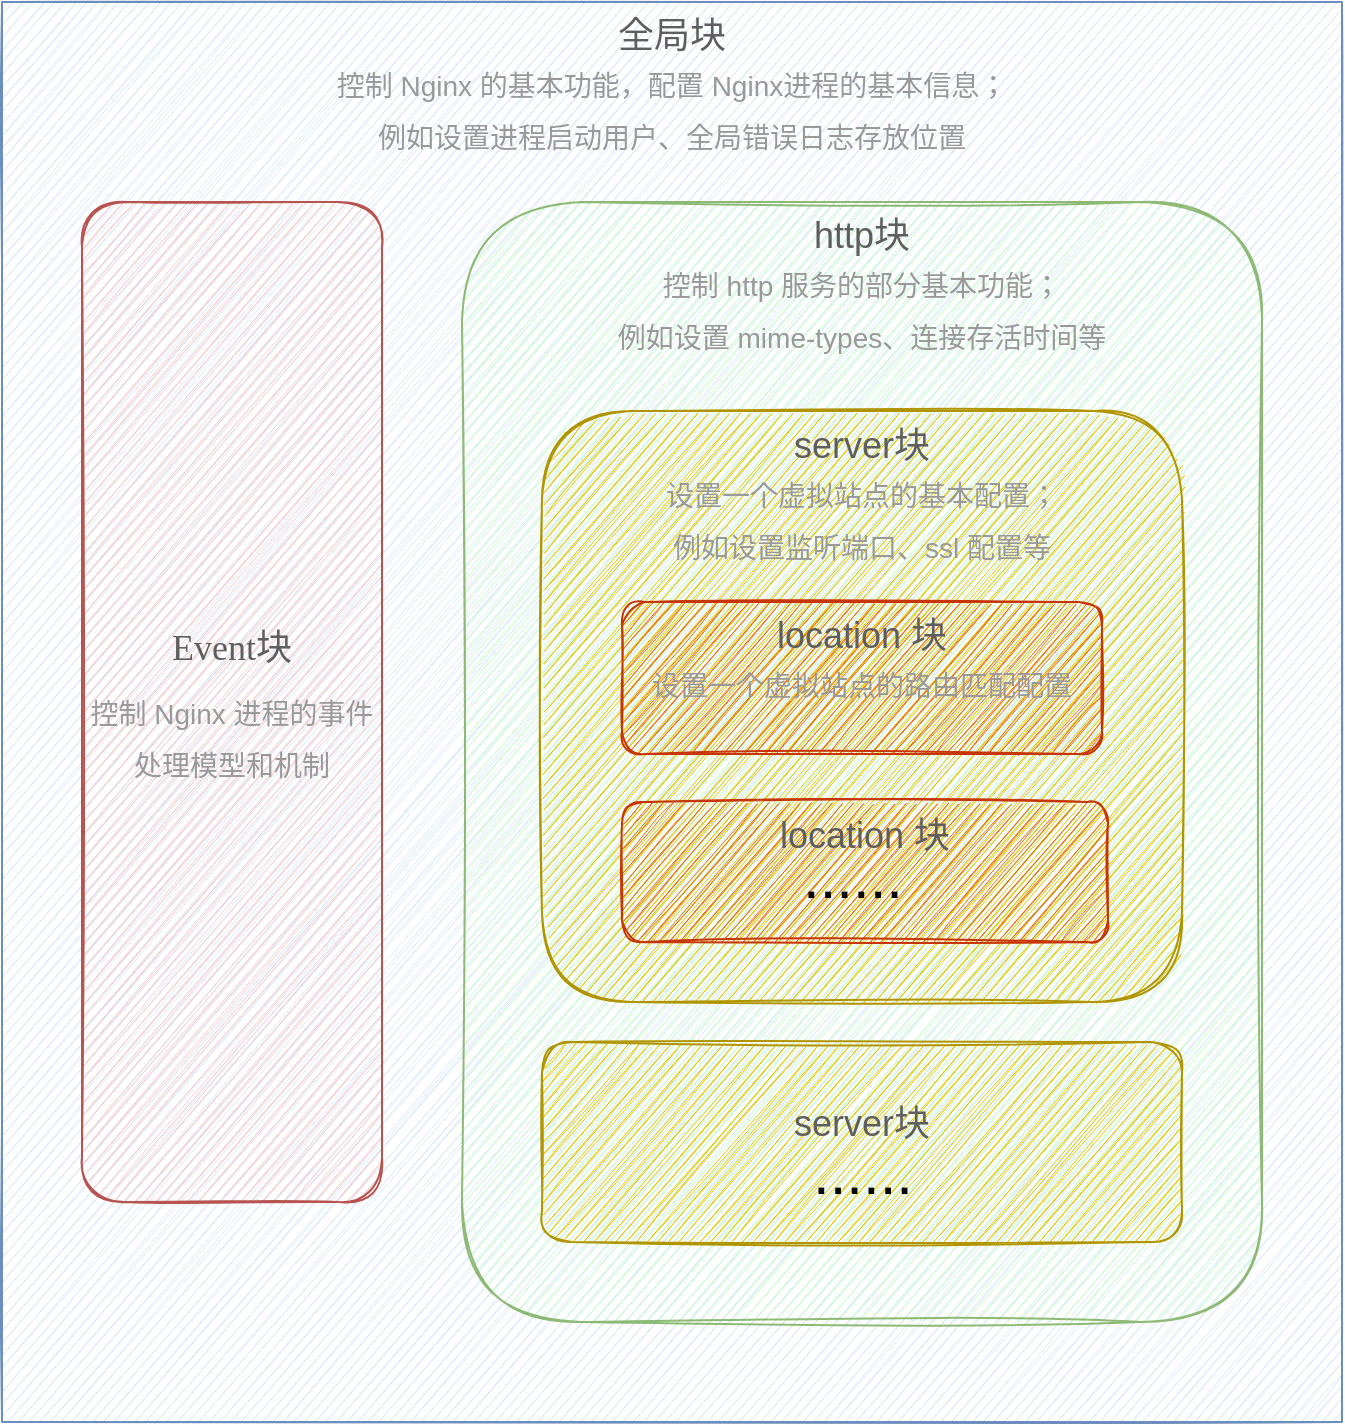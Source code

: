<mxfile version="16.0.2" type="device" pages="2"><diagram id="DBZYcU37G1Bs7vcB70fc" name="config_module"><mxGraphModel dx="1720" dy="1222" grid="0" gridSize="10" guides="1" tooltips="1" connect="1" arrows="1" fold="1" page="1" pageScale="1" pageWidth="1169" pageHeight="1654" background="#FFFFFF" math="0" shadow="0"><root><mxCell id="0"/><mxCell id="1" parent="0"/><mxCell id="3H3XWI39-NHE77FE0spU-1" value="&lt;font style=&quot;font-size: 18px&quot; color=&quot;#5e5e5e&quot;&gt;全局块&lt;/font&gt;&lt;br&gt;&lt;span style=&quot;color: rgb(153 , 153 , 153) ; font-size: 14px ; line-height: 1.9&quot;&gt;控制 Nginx 的基本功能，配置 Nginx进程的基本信息；&lt;br&gt;例如设置进程启动用户、全局错误日志存放位置&lt;br&gt;&lt;/span&gt;&lt;font color=&quot;#808080&quot; face=&quot;Comic Sans MS&quot;&gt;&lt;span style=&quot;font-size: 14px&quot;&gt;&lt;br&gt;&lt;/span&gt;&lt;/font&gt;" style="rounded=0;whiteSpace=wrap;html=1;fillColor=#dae8fc;strokeColor=#6c8ebf;sketch=1;align=center;labelPosition=middle;verticalLabelPosition=middle;verticalAlign=top;labelBackgroundColor=none;" parent="1" vertex="1"><mxGeometry x="330" y="380" width="670" height="710" as="geometry"/></mxCell><mxCell id="3H3XWI39-NHE77FE0spU-7" value="&lt;font face=&quot;Comic Sans MS&quot;&gt;&lt;font style=&quot;font-size: 18px ; line-height: 2.1&quot; color=&quot;#5e5e5e&quot;&gt;Event块&lt;/font&gt;&lt;br&gt;&lt;/font&gt;&lt;span style=&quot;color: rgb(153 , 153 , 153) ; font-size: 14px ; line-height: 1.9&quot;&gt;控制 Nginx 进程的事件处理模型和机制&lt;/span&gt;&lt;font color=&quot;#808080&quot; face=&quot;Comic Sans MS&quot;&gt;&lt;span style=&quot;font-size: 14px&quot;&gt;&lt;br&gt;&lt;/span&gt;&lt;/font&gt;" style="rounded=1;whiteSpace=wrap;html=1;fillColor=#f8cecc;strokeColor=#b85450;sketch=1;align=center;labelPosition=center;verticalLabelPosition=middle;verticalAlign=middle;labelBackgroundColor=none;" parent="1" vertex="1"><mxGeometry x="370" y="480" width="150" height="500" as="geometry"/></mxCell><mxCell id="3H3XWI39-NHE77FE0spU-11" value="&lt;font color=&quot;#5e5e5e&quot; style=&quot;font-size: 18px&quot;&gt;http块&lt;/font&gt;&lt;br&gt;&lt;span style=&quot;color: rgb(153 , 153 , 153) ; font-size: 14px ; line-height: 1.9&quot;&gt;控制 http 服务的部分基本功能；&lt;br&gt;例如设置 mime-types、连接存活时间等&lt;/span&gt;&lt;font color=&quot;#808080&quot; face=&quot;Comic Sans MS&quot;&gt;&lt;span style=&quot;font-size: 14px&quot;&gt;&lt;br&gt;&lt;/span&gt;&lt;/font&gt;" style="rounded=1;whiteSpace=wrap;html=1;fillColor=#CCFFCC;strokeColor=#82b366;sketch=1;align=center;labelPosition=middle;verticalLabelPosition=middle;verticalAlign=top;labelBackgroundColor=none;labelBorderColor=none;opacity=90;" parent="1" vertex="1"><mxGeometry x="560" y="480" width="400" height="560" as="geometry"/></mxCell><mxCell id="3H3XWI39-NHE77FE0spU-14" value="&lt;font color=&quot;#5e5e5e&quot; style=&quot;font-size: 18px&quot;&gt;server块&lt;/font&gt;&lt;br&gt;&lt;span style=&quot;color: rgb(153 , 153 , 153) ; font-size: 14px ; line-height: 1.9&quot;&gt;设置一个虚拟站点的基本配置；&lt;br&gt;例如设置监听端口、ssl 配置等&lt;/span&gt;&lt;font color=&quot;#808080&quot; face=&quot;Comic Sans MS&quot;&gt;&lt;span style=&quot;font-size: 14px&quot;&gt;&lt;br&gt;&lt;/span&gt;&lt;/font&gt;" style="rounded=1;whiteSpace=wrap;html=1;fillColor=#e3c800;strokeColor=#B09500;sketch=1;align=center;labelPosition=middle;verticalLabelPosition=middle;verticalAlign=top;labelBackgroundColor=none;labelBorderColor=none;fontColor=#000000;strokeWidth=1;" parent="1" vertex="1"><mxGeometry x="600" y="584.5" width="320" height="295.5" as="geometry"/></mxCell><mxCell id="3H3XWI39-NHE77FE0spU-19" value="&lt;div&gt;&lt;span style=&quot;font-size: 18px ; color: rgb(94 , 94 , 94)&quot;&gt;location 块&lt;/span&gt;&lt;/div&gt;" style="rounded=1;whiteSpace=wrap;html=1;fillColor=#fa6800;strokeColor=#C73500;sketch=1;align=center;labelPosition=middle;verticalLabelPosition=middle;verticalAlign=top;labelBackgroundColor=none;labelBorderColor=none;fontColor=#000000;" parent="1" vertex="1"><mxGeometry x="640" y="780" width="243" height="70" as="geometry"/></mxCell><mxCell id="3H3XWI39-NHE77FE0spU-17" value="&lt;font color=&quot;#5e5e5e&quot; style=&quot;font-size: 18px&quot;&gt;location 块&lt;/font&gt;&lt;br&gt;&lt;span style=&quot;color: rgb(153 , 153 , 153) ; font-size: 14px ; line-height: 1.9&quot;&gt;设置一个虚拟站点的路由匹配配置&lt;/span&gt;&lt;font color=&quot;#808080&quot; face=&quot;Comic Sans MS&quot;&gt;&lt;span style=&quot;font-size: 14px&quot;&gt;&lt;br&gt;&lt;/span&gt;&lt;/font&gt;" style="rounded=1;whiteSpace=wrap;html=1;fillColor=#fa6800;strokeColor=#C73500;sketch=1;align=center;labelPosition=middle;verticalLabelPosition=middle;verticalAlign=top;labelBackgroundColor=none;labelBorderColor=none;fontColor=#000000;" parent="1" vertex="1"><mxGeometry x="640" y="680" width="240" height="76" as="geometry"/></mxCell><mxCell id="3H3XWI39-NHE77FE0spU-20" value="&lt;font color=&quot;#5e5e5e&quot; style=&quot;font-size: 18px&quot;&gt;server块&lt;/font&gt;&lt;br&gt;&lt;font face=&quot;Comic Sans MS&quot; color=&quot;#808080&quot;&gt;&lt;span style=&quot;white-space: pre&quot;&gt;&#9;&lt;/span&gt;&lt;span style=&quot;font-size: 14px&quot;&gt;&lt;br&gt;&lt;/span&gt;&lt;/font&gt;" style="rounded=1;whiteSpace=wrap;html=1;fillColor=#e3c800;strokeColor=#B09500;sketch=1;align=center;labelPosition=middle;verticalLabelPosition=middle;verticalAlign=middle;labelBackgroundColor=none;labelBorderColor=none;fontColor=#000000;" parent="1" vertex="1"><mxGeometry x="600" y="900" width="320" height="100" as="geometry"/></mxCell><mxCell id="3H3XWI39-NHE77FE0spU-21" value="&lt;font style=&quot;font-size: 30px&quot;&gt;......&lt;/font&gt;" style="text;html=1;resizable=0;autosize=1;align=center;verticalAlign=middle;points=[];fillColor=none;strokeColor=none;rounded=0;labelBackgroundColor=none;labelBorderColor=none;sketch=1;fontFamily=Helvetica;fontSize=12;fontColor=default;" parent="1" vertex="1"><mxGeometry x="725" y="950" width="70" height="30" as="geometry"/></mxCell><mxCell id="3H3XWI39-NHE77FE0spU-22" value="&lt;font style=&quot;font-size: 30px&quot;&gt;......&lt;/font&gt;" style="text;html=1;resizable=0;autosize=1;align=center;verticalAlign=top;points=[];fillColor=none;strokeColor=none;rounded=0;labelBackgroundColor=none;labelBorderColor=none;sketch=1;fontFamily=Helvetica;fontSize=12;fontColor=default;" parent="1" vertex="1"><mxGeometry x="720" y="793" width="70" height="30" as="geometry"/></mxCell></root></mxGraphModel></diagram><diagram id="ZL697tT6kWVoku61CSJY" name="process"><mxGraphModel dx="1720" dy="1222" grid="1" gridSize="10" guides="1" tooltips="1" connect="1" arrows="1" fold="1" page="1" pageScale="1" pageWidth="1169" pageHeight="1654" math="0" shadow="0"><root><mxCell id="U2zelFJg8duUJB402WIw-0"/><mxCell id="U2zelFJg8duUJB402WIw-1" parent="U2zelFJg8duUJB402WIw-0"/><mxCell id="U2zelFJg8duUJB402WIw-2" value="" style="rounded=0;whiteSpace=wrap;html=1;labelBackgroundColor=#FFFFFF;fontFamily=Comic Sans MS;fontSize=13;fontColor=#808080;strokeColor=#00994D;fillColor=#99FF33;sketch=1;shadow=0;glass=0;opacity=30;" vertex="1" parent="U2zelFJg8duUJB402WIw-1"><mxGeometry x="320" y="170" width="580" height="250" as="geometry"/></mxCell><mxCell id="U2zelFJg8duUJB402WIw-3" value="&lt;font color=&quot;#808080&quot; face=&quot;Comic Sans MS&quot;&gt;&lt;span style=&quot;font-size: 14px&quot;&gt;shell&lt;/span&gt;&lt;/font&gt;" style="rounded=1;whiteSpace=wrap;html=1;fillColor=#f0a30a;strokeColor=#BD7000;sketch=1;fontColor=#000000;" vertex="1" parent="U2zelFJg8duUJB402WIw-1"><mxGeometry x="550" y="90" width="120" height="40" as="geometry"/></mxCell><mxCell id="U2zelFJg8duUJB402WIw-4" value="&lt;font color=&quot;#808080&quot; face=&quot;Comic Sans MS&quot;&gt;&lt;span style=&quot;font-size: 14px&quot;&gt;master 进程&lt;/span&gt;&lt;/font&gt;" style="rounded=1;whiteSpace=wrap;html=1;fillColor=#60a917;strokeColor=#2D7600;sketch=1;fontColor=#ffffff;" vertex="1" parent="U2zelFJg8duUJB402WIw-1"><mxGeometry x="550" y="200" width="120" height="60" as="geometry"/></mxCell><mxCell id="U2zelFJg8duUJB402WIw-5" value="&lt;font color=&quot;#808080&quot; face=&quot;Comic Sans MS&quot;&gt;&lt;span style=&quot;font-size: 14px&quot;&gt;worker 进程&lt;/span&gt;&lt;/font&gt;" style="rounded=1;whiteSpace=wrap;html=1;fillColor=#b0e3e6;strokeColor=#0e8088;sketch=1;" vertex="1" parent="U2zelFJg8duUJB402WIw-1"><mxGeometry x="360" y="330" width="100" height="50" as="geometry"/></mxCell><mxCell id="U2zelFJg8duUJB402WIw-6" value="&lt;font color=&quot;#808080&quot; face=&quot;Comic Sans MS&quot;&gt;&lt;span style=&quot;font-size: 14px&quot;&gt;worker 进程&lt;/span&gt;&lt;/font&gt;" style="rounded=1;whiteSpace=wrap;html=1;fillColor=#b0e3e6;strokeColor=#0e8088;sketch=1;" vertex="1" parent="U2zelFJg8duUJB402WIw-1"><mxGeometry x="760" y="330" width="100" height="50" as="geometry"/></mxCell><mxCell id="U2zelFJg8duUJB402WIw-7" value="&lt;font color=&quot;#808080&quot; face=&quot;Comic Sans MS&quot;&gt;&lt;span style=&quot;font-size: 14px&quot;&gt;worker 进程&lt;/span&gt;&lt;/font&gt;" style="rounded=1;whiteSpace=wrap;html=1;fillColor=#b0e3e6;strokeColor=#0e8088;sketch=1;" vertex="1" parent="U2zelFJg8duUJB402WIw-1"><mxGeometry x="560" y="330" width="100" height="50" as="geometry"/></mxCell><mxCell id="U2zelFJg8duUJB402WIw-8" value="&lt;font color=&quot;#808080&quot; face=&quot;Comic Sans MS&quot;&gt;&lt;span style=&quot;font-size: 14px&quot;&gt;client&lt;/span&gt;&lt;/font&gt;" style="rounded=1;whiteSpace=wrap;html=1;fillColor=#1ba1e2;strokeColor=#006EAF;sketch=1;fontColor=#ffffff;" vertex="1" parent="U2zelFJg8duUJB402WIw-1"><mxGeometry x="520" y="480" width="80" height="40" as="geometry"/></mxCell><mxCell id="U2zelFJg8duUJB402WIw-9" value="&lt;font color=&quot;#808080&quot; face=&quot;Comic Sans MS&quot;&gt;&lt;span style=&quot;font-size: 14px&quot;&gt;client&lt;/span&gt;&lt;/font&gt;" style="rounded=1;whiteSpace=wrap;html=1;fillColor=#1ba1e2;strokeColor=#006EAF;sketch=1;fontColor=#ffffff;" vertex="1" parent="U2zelFJg8duUJB402WIw-1"><mxGeometry x="620" y="480" width="80" height="40" as="geometry"/></mxCell><mxCell id="U2zelFJg8duUJB402WIw-10" value="&lt;font color=&quot;#808080&quot; face=&quot;Comic Sans MS&quot;&gt;&lt;span style=&quot;font-size: 14px&quot;&gt;client&lt;/span&gt;&lt;/font&gt;" style="rounded=1;whiteSpace=wrap;html=1;fillColor=#1ba1e2;strokeColor=#006EAF;sketch=1;fontColor=#ffffff;" vertex="1" parent="U2zelFJg8duUJB402WIw-1"><mxGeometry x="320" y="480" width="80" height="40" as="geometry"/></mxCell><mxCell id="U2zelFJg8duUJB402WIw-11" value="&lt;font color=&quot;#808080&quot; face=&quot;Comic Sans MS&quot;&gt;&lt;span style=&quot;font-size: 14px&quot;&gt;client&lt;/span&gt;&lt;/font&gt;" style="rounded=1;whiteSpace=wrap;html=1;fillColor=#1ba1e2;strokeColor=#006EAF;sketch=1;fontColor=#ffffff;" vertex="1" parent="U2zelFJg8duUJB402WIw-1"><mxGeometry x="420" y="480" width="80" height="40" as="geometry"/></mxCell><mxCell id="U2zelFJg8duUJB402WIw-12" value="&lt;font color=&quot;#808080&quot; face=&quot;Comic Sans MS&quot;&gt;&lt;span style=&quot;font-size: 14px&quot;&gt;client&lt;/span&gt;&lt;/font&gt;" style="rounded=1;whiteSpace=wrap;html=1;fillColor=#1ba1e2;strokeColor=#006EAF;sketch=1;fontColor=#ffffff;" vertex="1" parent="U2zelFJg8duUJB402WIw-1"><mxGeometry x="820" y="480" width="80" height="40" as="geometry"/></mxCell><mxCell id="U2zelFJg8duUJB402WIw-13" value="&lt;font color=&quot;#808080&quot; face=&quot;Comic Sans MS&quot;&gt;&lt;span style=&quot;font-size: 14px&quot;&gt;client&lt;/span&gt;&lt;/font&gt;" style="rounded=1;whiteSpace=wrap;html=1;fillColor=#1ba1e2;strokeColor=#006EAF;sketch=1;fontColor=#ffffff;" vertex="1" parent="U2zelFJg8duUJB402WIw-1"><mxGeometry x="720" y="480" width="80" height="40" as="geometry"/></mxCell><mxCell id="U2zelFJg8duUJB402WIw-14" value="" style="edgeStyle=orthogonalEdgeStyle;curved=1;sketch=1;orthogonalLoop=1;jettySize=auto;html=1;fontFamily=Comic Sans MS;fontSize=14;fontColor=#666666;fillColor=#dae8fc;strokeColor=#BD7000;rounded=0;exitX=0.5;exitY=1;exitDx=0;exitDy=0;entryX=0.5;entryY=0;entryDx=0;entryDy=0;" edge="1" parent="U2zelFJg8duUJB402WIw-1" source="U2zelFJg8duUJB402WIw-3" target="U2zelFJg8duUJB402WIw-4"><mxGeometry relative="1" as="geometry"><mxPoint x="300" y="170" as="sourcePoint"/><mxPoint x="300" y="250" as="targetPoint"/><Array as="points"><mxPoint x="610" y="180"/><mxPoint x="610" y="180"/></Array></mxGeometry></mxCell><mxCell id="U2zelFJg8duUJB402WIw-15" value="&lt;font color=&quot;#808080&quot; face=&quot;Comic Sans MS&quot;&gt;&lt;span style=&quot;background-color: rgb(255 , 255 , 255)&quot;&gt;signal&lt;/span&gt;&lt;/font&gt;" style="edgeLabel;html=1;align=center;verticalAlign=middle;resizable=0;points=[];labelBackgroundColor=none;fontSize=13;" vertex="1" connectable="0" parent="U2zelFJg8duUJB402WIw-14"><mxGeometry x="-0.12" y="-1" relative="1" as="geometry"><mxPoint x="1" y="-11" as="offset"/></mxGeometry></mxCell><mxCell id="U2zelFJg8duUJB402WIw-16" value="" style="edgeStyle=orthogonalEdgeStyle;curved=1;sketch=1;orthogonalLoop=1;jettySize=auto;html=1;fontFamily=Comic Sans MS;fontSize=14;fontColor=#666666;fillColor=#dae8fc;strokeColor=#006EAF;rounded=0;exitX=0.5;exitY=1;exitDx=0;exitDy=0;entryX=0.5;entryY=0;entryDx=0;entryDy=0;" edge="1" parent="U2zelFJg8duUJB402WIw-1" source="U2zelFJg8duUJB402WIw-4" target="U2zelFJg8duUJB402WIw-7"><mxGeometry relative="1" as="geometry"><mxPoint x="600" y="280" as="sourcePoint"/><mxPoint x="600" y="330" as="targetPoint"/><Array as="points"><mxPoint x="610" y="290"/><mxPoint x="610" y="290"/></Array></mxGeometry></mxCell><mxCell id="U2zelFJg8duUJB402WIw-17" value="&lt;font color=&quot;#808080&quot; face=&quot;Comic Sans MS&quot;&gt;&lt;span style=&quot;background-color: rgb(255 , 255 , 255)&quot;&gt;signal&lt;/span&gt;&lt;/font&gt;" style="edgeLabel;html=1;align=center;verticalAlign=middle;resizable=0;points=[];labelBackgroundColor=none;fontSize=13;" vertex="1" connectable="0" parent="U2zelFJg8duUJB402WIw-16"><mxGeometry x="-0.12" y="-1" relative="1" as="geometry"><mxPoint x="1" y="11" as="offset"/></mxGeometry></mxCell><mxCell id="U2zelFJg8duUJB402WIw-18" value="" style="edgeStyle=orthogonalEdgeStyle;sketch=1;orthogonalLoop=1;jettySize=auto;html=1;fontFamily=Comic Sans MS;fontSize=14;fontColor=#666666;fillColor=#dae8fc;strokeColor=#006EAF;rounded=1;exitX=0.5;exitY=1;exitDx=0;exitDy=0;entryX=0.5;entryY=0;entryDx=0;entryDy=0;" edge="1" parent="U2zelFJg8duUJB402WIw-1" source="U2zelFJg8duUJB402WIw-4" target="U2zelFJg8duUJB402WIw-5"><mxGeometry relative="1" as="geometry"><mxPoint x="440" y="250" as="sourcePoint"/><mxPoint x="440" y="310" as="targetPoint"/><Array as="points"><mxPoint x="610" y="280"/><mxPoint x="410" y="280"/></Array></mxGeometry></mxCell><mxCell id="U2zelFJg8duUJB402WIw-19" value="&lt;font color=&quot;#808080&quot; face=&quot;Comic Sans MS&quot;&gt;&lt;span style=&quot;background-color: rgb(255 , 255 , 255)&quot;&gt;signal&lt;/span&gt;&lt;/font&gt;" style="edgeLabel;html=1;align=center;verticalAlign=middle;resizable=0;points=[];labelBackgroundColor=none;fontSize=13;" vertex="1" connectable="0" parent="U2zelFJg8duUJB402WIw-18"><mxGeometry x="-0.12" y="-1" relative="1" as="geometry"><mxPoint x="-101" y="23" as="offset"/></mxGeometry></mxCell><mxCell id="U2zelFJg8duUJB402WIw-20" value="" style="edgeStyle=orthogonalEdgeStyle;sketch=1;orthogonalLoop=1;jettySize=auto;html=1;fontFamily=Comic Sans MS;fontSize=14;fontColor=#666666;fillColor=#dae8fc;strokeColor=#006EAF;rounded=1;entryX=0.5;entryY=0;entryDx=0;entryDy=0;" edge="1" parent="U2zelFJg8duUJB402WIw-1" target="U2zelFJg8duUJB402WIw-6"><mxGeometry relative="1" as="geometry"><mxPoint x="610" y="260" as="sourcePoint"/><mxPoint x="800" y="300" as="targetPoint"/><Array as="points"><mxPoint x="610" y="280"/><mxPoint x="810" y="280"/></Array></mxGeometry></mxCell><mxCell id="U2zelFJg8duUJB402WIw-21" value="&lt;font color=&quot;#808080&quot; face=&quot;Comic Sans MS&quot;&gt;&lt;span style=&quot;background-color: rgb(255 , 255 , 255)&quot;&gt;signal&lt;br&gt;&lt;/span&gt;&lt;/font&gt;" style="edgeLabel;html=1;align=center;verticalAlign=middle;resizable=0;points=[];labelBackgroundColor=none;fontSize=13;" vertex="1" connectable="0" parent="U2zelFJg8duUJB402WIw-20"><mxGeometry x="-0.12" y="-1" relative="1" as="geometry"><mxPoint x="101" y="21" as="offset"/></mxGeometry></mxCell><mxCell id="U2zelFJg8duUJB402WIw-22" value="" style="sketch=1;orthogonalLoop=1;jettySize=auto;html=1;fontFamily=Comic Sans MS;fontSize=14;fontColor=#666666;fillColor=#dae8fc;strokeColor=#006EAF;rounded=1;entryX=0.5;entryY=1;entryDx=0;entryDy=0;" edge="1" parent="U2zelFJg8duUJB402WIw-1" source="U2zelFJg8duUJB402WIw-10" target="U2zelFJg8duUJB402WIw-5"><mxGeometry relative="1" as="geometry"><mxPoint x="350" y="400" as="sourcePoint"/><mxPoint x="350" y="480" as="targetPoint"/></mxGeometry></mxCell><mxCell id="U2zelFJg8duUJB402WIw-23" value="connect" style="edgeLabel;html=1;align=center;verticalAlign=middle;resizable=0;points=[];fontSize=13;fontFamily=Comic Sans MS;fontColor=#808080;" vertex="1" connectable="0" parent="U2zelFJg8duUJB402WIw-22"><mxGeometry x="0.024" y="2" relative="1" as="geometry"><mxPoint x="-8" y="17" as="offset"/></mxGeometry></mxCell><mxCell id="U2zelFJg8duUJB402WIw-24" value="" style="sketch=1;orthogonalLoop=1;jettySize=auto;html=1;fontFamily=Comic Sans MS;fontSize=14;fontColor=#666666;fillColor=#dae8fc;strokeColor=#006EAF;rounded=1;entryX=0.5;entryY=1;entryDx=0;entryDy=0;exitX=0.5;exitY=0;exitDx=0;exitDy=0;" edge="1" parent="U2zelFJg8duUJB402WIw-1" source="U2zelFJg8duUJB402WIw-11" target="U2zelFJg8duUJB402WIw-5"><mxGeometry relative="1" as="geometry"><mxPoint x="460" y="430" as="sourcePoint"/><mxPoint x="500.909" y="340" as="targetPoint"/></mxGeometry></mxCell><mxCell id="U2zelFJg8duUJB402WIw-25" value="connect" style="edgeLabel;html=1;align=center;verticalAlign=middle;resizable=0;points=[];fontSize=13;fontFamily=Comic Sans MS;fontColor=#808080;" vertex="1" connectable="0" parent="U2zelFJg8duUJB402WIw-24"><mxGeometry x="-0.262" y="-2" relative="1" as="geometry"><mxPoint y="4" as="offset"/></mxGeometry></mxCell><mxCell id="U2zelFJg8duUJB402WIw-26" value="" style="sketch=1;orthogonalLoop=1;jettySize=auto;html=1;fontFamily=Comic Sans MS;fontSize=14;fontColor=#666666;fillColor=#dae8fc;strokeColor=#006EAF;rounded=1;entryX=0.5;entryY=1;entryDx=0;entryDy=0;exitX=0.5;exitY=0;exitDx=0;exitDy=0;" edge="1" parent="U2zelFJg8duUJB402WIw-1" source="U2zelFJg8duUJB402WIw-8" target="U2zelFJg8duUJB402WIw-7"><mxGeometry relative="1" as="geometry"><mxPoint x="570" y="430" as="sourcePoint"/><mxPoint x="610.909" y="340" as="targetPoint"/></mxGeometry></mxCell><mxCell id="U2zelFJg8duUJB402WIw-27" value="connect" style="edgeLabel;html=1;align=center;verticalAlign=middle;resizable=0;points=[];fontSize=13;fontFamily=Comic Sans MS;fontColor=#808080;" vertex="1" connectable="0" parent="U2zelFJg8duUJB402WIw-26"><mxGeometry x="0.024" y="2" relative="1" as="geometry"><mxPoint x="-8" y="17" as="offset"/></mxGeometry></mxCell><mxCell id="U2zelFJg8duUJB402WIw-28" value="" style="sketch=1;orthogonalLoop=1;jettySize=auto;html=1;fontFamily=Comic Sans MS;fontSize=14;fontColor=#666666;fillColor=#dae8fc;strokeColor=#006EAF;rounded=1;entryX=0.5;entryY=1;entryDx=0;entryDy=0;exitX=0.5;exitY=0;exitDx=0;exitDy=0;" edge="1" parent="U2zelFJg8duUJB402WIw-1" source="U2zelFJg8duUJB402WIw-13" target="U2zelFJg8duUJB402WIw-6"><mxGeometry relative="1" as="geometry"><mxPoint x="740" y="460" as="sourcePoint"/><mxPoint x="780.909" y="370" as="targetPoint"/></mxGeometry></mxCell><mxCell id="U2zelFJg8duUJB402WIw-29" value="connect" style="edgeLabel;html=1;align=center;verticalAlign=middle;resizable=0;points=[];fontSize=13;fontFamily=Comic Sans MS;fontColor=#808080;" vertex="1" connectable="0" parent="U2zelFJg8duUJB402WIw-28"><mxGeometry x="0.024" y="2" relative="1" as="geometry"><mxPoint x="-8" y="17" as="offset"/></mxGeometry></mxCell><mxCell id="U2zelFJg8duUJB402WIw-30" value="" style="sketch=1;orthogonalLoop=1;jettySize=auto;html=1;fontFamily=Comic Sans MS;fontSize=14;fontColor=#666666;fillColor=#dae8fc;strokeColor=#006EAF;rounded=1;entryX=0.5;entryY=1;entryDx=0;entryDy=0;exitX=0.5;exitY=0;exitDx=0;exitDy=0;" edge="1" parent="U2zelFJg8duUJB402WIw-1" source="U2zelFJg8duUJB402WIw-9" target="U2zelFJg8duUJB402WIw-7"><mxGeometry relative="1" as="geometry"><mxPoint x="640" y="470" as="sourcePoint"/><mxPoint x="590" y="380" as="targetPoint"/></mxGeometry></mxCell><mxCell id="U2zelFJg8duUJB402WIw-31" value="connect" style="edgeLabel;html=1;align=center;verticalAlign=middle;resizable=0;points=[];fontSize=13;fontFamily=Comic Sans MS;fontColor=#808080;" vertex="1" connectable="0" parent="U2zelFJg8duUJB402WIw-30"><mxGeometry x="-0.262" y="-2" relative="1" as="geometry"><mxPoint y="4" as="offset"/></mxGeometry></mxCell><mxCell id="U2zelFJg8duUJB402WIw-32" value="" style="sketch=1;orthogonalLoop=1;jettySize=auto;html=1;fontFamily=Comic Sans MS;fontSize=14;fontColor=#666666;fillColor=#dae8fc;strokeColor=#006EAF;rounded=1;entryX=0.5;entryY=1;entryDx=0;entryDy=0;exitX=0.5;exitY=0;exitDx=0;exitDy=0;" edge="1" parent="U2zelFJg8duUJB402WIw-1" source="U2zelFJg8duUJB402WIw-12" target="U2zelFJg8duUJB402WIw-6"><mxGeometry relative="1" as="geometry"><mxPoint x="840" y="430" as="sourcePoint"/><mxPoint x="790" y="340" as="targetPoint"/></mxGeometry></mxCell><mxCell id="U2zelFJg8duUJB402WIw-33" value="connect" style="edgeLabel;html=1;align=center;verticalAlign=middle;resizable=0;points=[];fontSize=13;fontFamily=Comic Sans MS;fontColor=#808080;" vertex="1" connectable="0" parent="U2zelFJg8duUJB402WIw-32"><mxGeometry x="-0.262" y="-2" relative="1" as="geometry"><mxPoint y="4" as="offset"/></mxGeometry></mxCell><mxCell id="U2zelFJg8duUJB402WIw-34" value="&lt;font style=&quot;font-size: 19px&quot; face=&quot;Georgia&quot;&gt;Nginx&lt;/font&gt;" style="text;html=1;align=center;verticalAlign=middle;resizable=0;points=[];autosize=1;strokeColor=none;fillColor=none;fontSize=13;fontFamily=Comic Sans MS;fontColor=#808080;" vertex="1" parent="U2zelFJg8duUJB402WIw-1"><mxGeometry x="320" y="180" width="70" height="20" as="geometry"/></mxCell></root></mxGraphModel></diagram></mxfile>